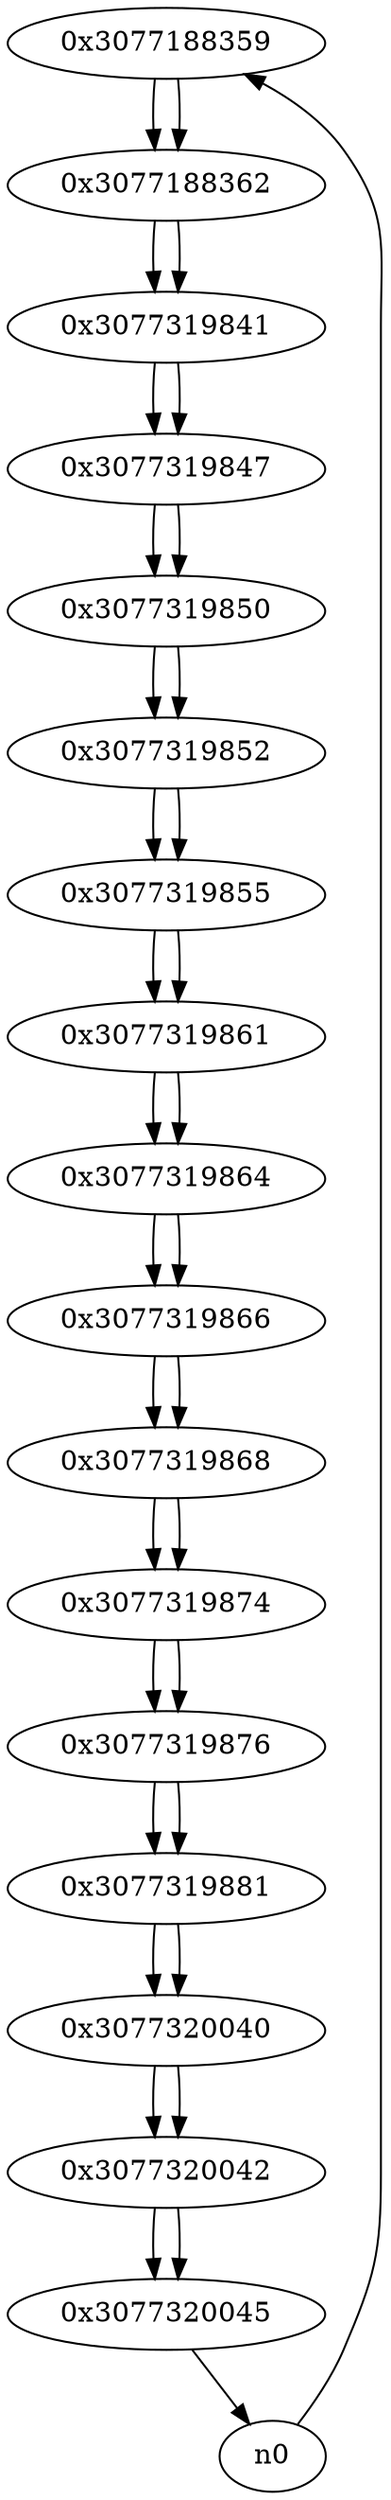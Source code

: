 digraph G{
/* nodes */
  n1 [label="0x3077188359"]
  n2 [label="0x3077188362"]
  n3 [label="0x3077319841"]
  n4 [label="0x3077319847"]
  n5 [label="0x3077319850"]
  n6 [label="0x3077319852"]
  n7 [label="0x3077319855"]
  n8 [label="0x3077319861"]
  n9 [label="0x3077319864"]
  n10 [label="0x3077319866"]
  n11 [label="0x3077319868"]
  n12 [label="0x3077319874"]
  n13 [label="0x3077319876"]
  n14 [label="0x3077319881"]
  n15 [label="0x3077320040"]
  n16 [label="0x3077320042"]
  n17 [label="0x3077320045"]
/* edges */
n1 -> n2;
n0 -> n1;
n2 -> n3;
n1 -> n2;
n3 -> n4;
n2 -> n3;
n4 -> n5;
n3 -> n4;
n5 -> n6;
n4 -> n5;
n6 -> n7;
n5 -> n6;
n7 -> n8;
n6 -> n7;
n8 -> n9;
n7 -> n8;
n9 -> n10;
n8 -> n9;
n10 -> n11;
n9 -> n10;
n11 -> n12;
n10 -> n11;
n12 -> n13;
n11 -> n12;
n13 -> n14;
n12 -> n13;
n14 -> n15;
n13 -> n14;
n15 -> n16;
n14 -> n15;
n16 -> n17;
n15 -> n16;
n17 -> n0;
n16 -> n17;
}
